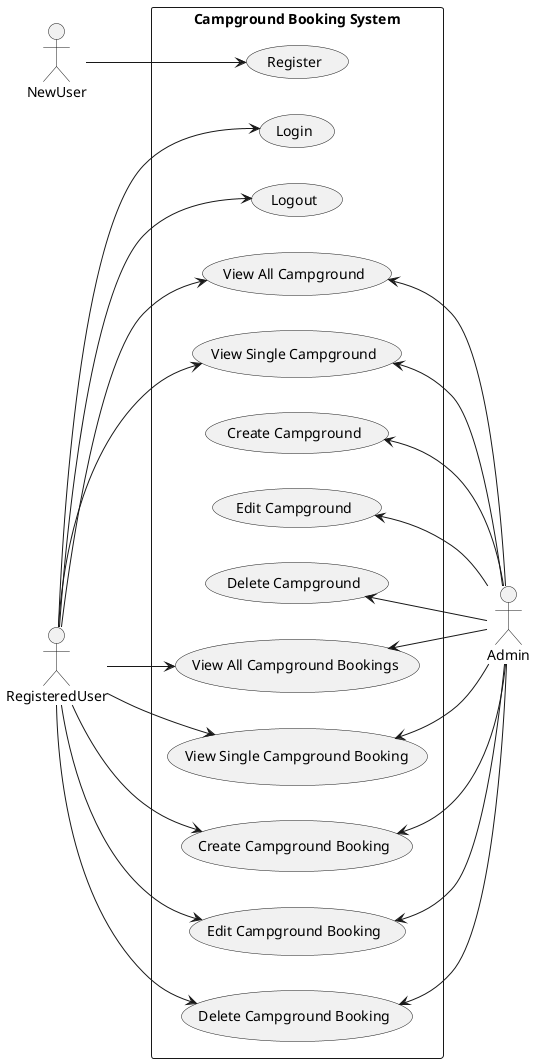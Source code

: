 @startuml User Usecase Diagram

left to right direction

actor NewUser
actor RegisteredUser
actor Admin

rectangle "Campground Booking System" {
    usecase Register as "Register"
    usecase Login as "Login"
    usecase Logout as "Logout"

    usecase ViewAllCampgrounds as "View All Campground"
    usecase ViewSingleCampground as "View Single Campground"
    usecase CreateCampground as "Create Campground"
    usecase EditCampground as "Edit Campground"
    usecase DeleteCampground as "Delete Campground"

    usecase ViewAllCampgroundBookings as "View All Campground Bookings"
    usecase ViewSingleCampgroundBooking as "View Single Campground Booking"
    usecase CreateCampgroundBooking as "Create Campground Booking"
    usecase EditCampgroundBooking as "Edit Campground Booking"
    usecase DeleteCampgroundBooking as "Delete Campground Booking"
}

NewUser --> Register

RegisteredUser --> Login
RegisteredUser --> Logout
RegisteredUser --> ViewAllCampgrounds
RegisteredUser --> ViewSingleCampground
RegisteredUser --> ViewAllCampgroundBookings
RegisteredUser --> ViewSingleCampgroundBooking
RegisteredUser --> CreateCampgroundBooking
RegisteredUser --> EditCampgroundBooking
RegisteredUser --> DeleteCampgroundBooking

ViewAllCampgrounds <-- Admin
ViewSingleCampground <-- Admin
CreateCampground <-- Admin
EditCampground <-- Admin
DeleteCampground <-- Admin
ViewAllCampgroundBookings <-- Admin
ViewSingleCampgroundBooking <-- Admin
CreateCampgroundBooking <-- Admin
EditCampgroundBooking <-- Admin
DeleteCampgroundBooking <-- Admin

@enduml
